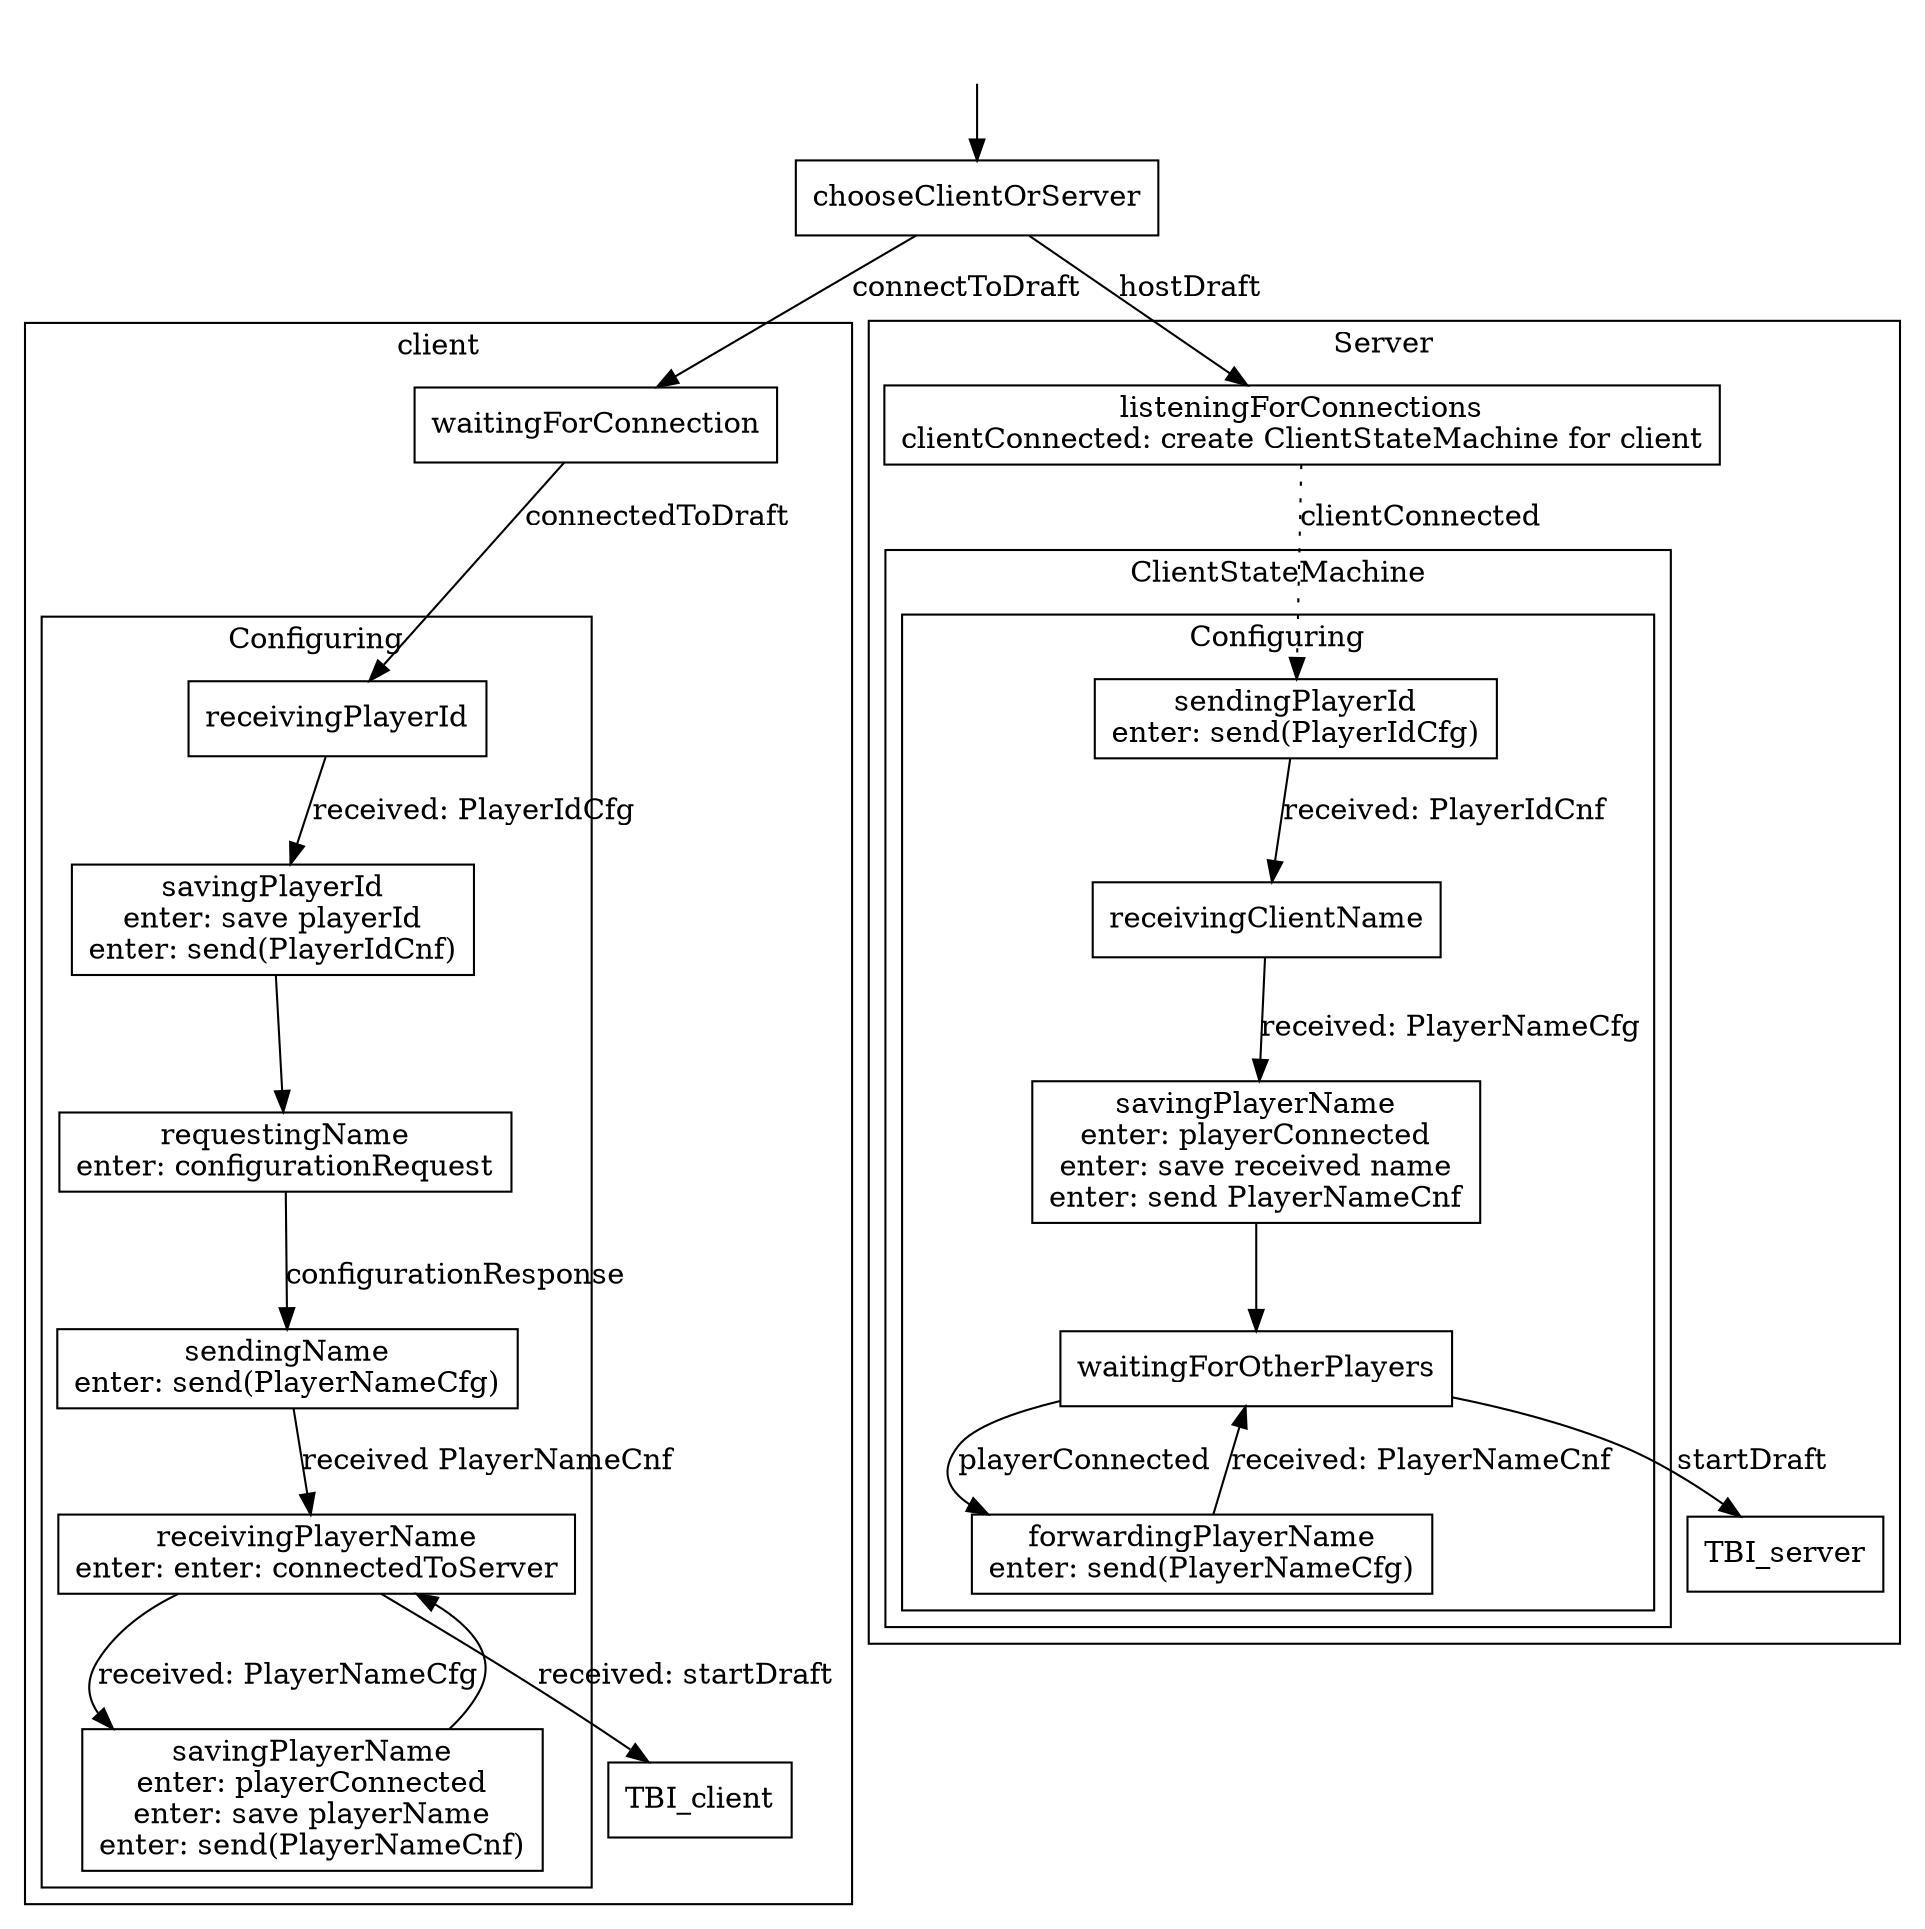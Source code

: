 digraph G {
  node [shape=box];

  subgraph cluster1 {
    label = "client";

    subgraph cluster11 {
      label = "Configuring";

      savingPlayerId [label = "savingPlayerId\nenter: save playerId\nenter: send(PlayerIdCnf)"];
      requestingName_client [label = "requestingName\nenter: configurationRequest"];
      sendingName_client [label = "sendingName\nenter: send(PlayerNameCfg)"];
      receivingPlayerName [label = "receivingPlayerName\nenter: enter: connectedToServer"];
      savingPlayerName_client [label = "savingPlayerName\nenter: playerConnected\nenter: save playerName\nenter: send(PlayerNameCnf)"];

      receivingPlayerId -> savingPlayerId [label = "received: PlayerIdCfg"];
      savingPlayerId -> requestingName_client;
      requestingName_client -> sendingName_client [label = "configurationResponse"];
      sendingName_client -> receivingPlayerName [label = "received PlayerNameCnf"];
      receivingPlayerName -> savingPlayerName_client [label = "received: PlayerNameCfg"];
      savingPlayerName_client -> receivingPlayerName;
    }

    receivingPlayerName -> TBI_client [label = "received: startDraft"];
    waitingForConnection -> receivingPlayerId [label = "connectedToDraft"];
  }

  subgraph cluster2 {
    label = "Server";

    listeningForConnections [label = "listeningForConnections\nclientConnected: create ClientStateMachine for client"];

    subgraph cluster21 {
      label = "ClientStateMachine";
  
      subgraph cluster211 {
        label = "Configuring";

	sendingPlayerId [label = "sendingPlayerId\nenter: send(PlayerIdCfg)"];
 	savingPlayerName_server [label = "savingPlayerName\nenter: playerConnected\nenter: save received name\nenter: send PlayerNameCnf"];
	waitingForOtherPlayers;
 	forwardingPlayerName [label = "forwardingPlayerName\nenter: send(PlayerNameCfg)"];

	sendingPlayerId -> receivingClientName [label = "received: PlayerIdCnf"];
	receivingClientName -> savingPlayerName_server [label = "received: PlayerNameCfg"];
	savingPlayerName_server -> waitingForOtherPlayers;
	waitingForOtherPlayers -> forwardingPlayerName [label = "playerConnected"];
	forwardingPlayerName -> waitingForOtherPlayers [label = "received: PlayerNameCnf"];
      }
    } 

    listeningForConnections -> sendingPlayerId [style=dotted, label = "clientConnected"];
    waitingForOtherPlayers -> TBI_server [label = "startDraft"];
  }

  null [shape = plaintext label=""];
  null -> chooseClientOrServer;
  chooseClientOrServer -> waitingForConnection [label = "connectToDraft"];
  chooseClientOrServer -> listeningForConnections [label = "hostDraft"];
}
